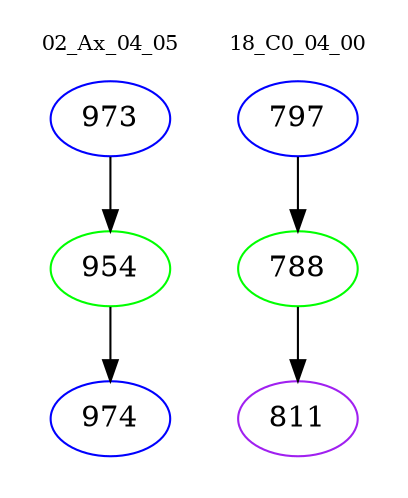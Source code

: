 digraph{
subgraph cluster_0 {
color = white
label = "02_Ax_04_05";
fontsize=10;
T0_973 [label="973", color="blue"]
T0_973 -> T0_954 [color="black"]
T0_954 [label="954", color="green"]
T0_954 -> T0_974 [color="black"]
T0_974 [label="974", color="blue"]
}
subgraph cluster_1 {
color = white
label = "18_C0_04_00";
fontsize=10;
T1_797 [label="797", color="blue"]
T1_797 -> T1_788 [color="black"]
T1_788 [label="788", color="green"]
T1_788 -> T1_811 [color="black"]
T1_811 [label="811", color="purple"]
}
}

